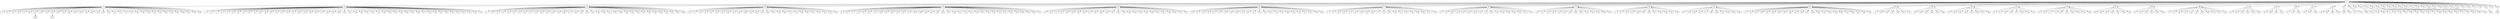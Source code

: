 digraph {
  1 -> 6;
  1 -> 33;
  1 -> 34;
  1 -> 36;
  1 -> 43;
  1 -> 53;
  1 -> 58;
  1 -> 87;
  1 -> 89;
  1 -> 107;
  1 -> 109;
  1 -> 110;
  1 -> 113;
  1 -> 119;
  1 -> 136;
  1 -> 141;
  1 -> 175;
  1 -> 178;
  1 -> 181;
  1 -> 183;
  1 -> 186;
  1 -> 219;
  1 -> 231;
  1 -> 246;
  1 -> 251;
  1 -> 252;
  1 -> 272;
  1 -> 280;
  1 -> 302;
  1 -> 307;
  1 -> 323;
  1 -> 324;
  1 -> 328;
  1 -> 330;
  1 -> 345;
  1 -> 346;
  1 -> 350;
  1 -> 351;
  1 -> 373;
  1 -> 374;
  1 -> 376;
  1 -> 403;
  1 -> 407;
  1 -> 415;
  1 -> 427;
  1 -> 435;
  1 -> 441;
  1 -> 455;
  1 -> 464;
  1 -> 477;
  1 -> 482;
  1 -> 485;
  1 -> 486;
  1 -> 490;
  6 -> 25;
  6 -> 37;
  6 -> 49;
  6 -> 60;
  6 -> 75;
  6 -> 96;
  6 -> 101;
  6 -> 116;
  6 -> 118;
  6 -> 132;
  6 -> 138;
  6 -> 144;
  6 -> 146;
  6 -> 147;
  6 -> 164;
  6 -> 191;
  6 -> 214;
  6 -> 224;
  6 -> 230;
  6 -> 233;
  6 -> 237;
  6 -> 270;
  6 -> 273;
  6 -> 278;
  6 -> 282;
  6 -> 334;
  6 -> 348;
  6 -> 356;
  6 -> 391;
  6 -> 401;
  6 -> 418;
  6 -> 443;
  6 -> 446;
  6 -> 451;
  6 -> 484;
  6 -> 496;
  33 -> 2;
  33 -> 4;
  33 -> 7;
  33 -> 12;
  33 -> 13;
  33 -> 26;
  33 -> 30;
  33 -> 35;
  33 -> 42;
  33 -> 52;
  33 -> 65;
  33 -> 66;
  33 -> 68;
  33 -> 86;
  33 -> 90;
  33 -> 100;
  33 -> 131;
  33 -> 140;
  33 -> 153;
  33 -> 158;
  33 -> 161;
  33 -> 174;
  33 -> 194;
  33 -> 199;
  33 -> 204;
  33 -> 221;
  33 -> 227;
  33 -> 240;
  33 -> 254;
  33 -> 255;
  33 -> 257;
  33 -> 279;
  33 -> 295;
  33 -> 335;
  33 -> 341;
  33 -> 343;
  33 -> 349;
  33 -> 355;
  33 -> 366;
  33 -> 377;
  33 -> 382;
  33 -> 390;
  33 -> 392;
  33 -> 393;
  33 -> 404;
  33 -> 420;
  33 -> 423;
  33 -> 444;
  33 -> 469;
  33 -> 474;
  34 -> 8;
  34 -> 19;
  34 -> 20;
  34 -> 24;
  34 -> 32;
  34 -> 48;
  34 -> 70;
  34 -> 82;
  34 -> 93;
  34 -> 135;
  34 -> 142;
  34 -> 150;
  34 -> 176;
  34 -> 179;
  34 -> 196;
  34 -> 217;
  34 -> 220;
  34 -> 242;
  34 -> 245;
  34 -> 276;
  34 -> 288;
  34 -> 300;
  34 -> 311;
  34 -> 336;
  34 -> 388;
  34 -> 400;
  34 -> 406;
  34 -> 434;
  34 -> 437;
  34 -> 442;
  34 -> 459;
  34 -> 460;
  34 -> 461;
  34 -> 483;
  34 -> 493;
  34 -> 499;
  36 -> 15;
  36 -> 21;
  36 -> 29;
  36 -> 40;
  36 -> 44;
  36 -> 104;
  36 -> 125;
  36 -> 149;
  36 -> 152;
  36 -> 156;
  36 -> 169;
  36 -> 215;
  36 -> 232;
  36 -> 259;
  36 -> 265;
  36 -> 319;
  36 -> 358;
  36 -> 365;
  36 -> 371;
  36 -> 372;
  36 -> 383;
  36 -> 387;
  36 -> 412;
  36 -> 414;
  36 -> 425;
  36 -> 433;
  36 -> 450;
  43 -> 55;
  43 -> 62;
  43 -> 77;
  43 -> 79;
  43 -> 92;
  43 -> 115;
  43 -> 117;
  43 -> 120;
  43 -> 121;
  43 -> 126;
  43 -> 145;
  43 -> 185;
  43 -> 197;
  43 -> 198;
  43 -> 228;
  43 -> 239;
  43 -> 247;
  43 -> 250;
  43 -> 253;
  43 -> 301;
  43 -> 309;
  43 -> 312;
  43 -> 315;
  43 -> 321;
  43 -> 333;
  43 -> 347;
  43 -> 353;
  43 -> 368;
  43 -> 378;
  43 -> 417;
  43 -> 430;
  43 -> 436;
  43 -> 448;
  43 -> 449;
  43 -> 466;
  43 -> 472;
  53 -> 10;
  53 -> 46;
  53 -> 51;
  53 -> 63;
  53 -> 98;
  53 -> 105;
  53 -> 124;
  53 -> 162;
  53 -> 171;
  53 -> 192;
  53 -> 193;
  53 -> 195;
  53 -> 241;
  53 -> 249;
  53 -> 296;
  53 -> 303;
  53 -> 318;
  53 -> 331;
  53 -> 338;
  53 -> 359;
  53 -> 361;
  53 -> 397;
  53 -> 429;
  53 -> 447;
  53 -> 470;
  53 -> 497;
  58 -> 38;
  58 -> 57;
  58 -> 59;
  58 -> 80;
  58 -> 127;
  58 -> 137;
  58 -> 139;
  58 -> 155;
  58 -> 168;
  58 -> 170;
  58 -> 187;
  58 -> 212;
  58 -> 274;
  58 -> 285;
  58 -> 287;
  58 -> 314;
  58 -> 326;
  58 -> 363;
  58 -> 375;
  58 -> 379;
  58 -> 421;
  58 -> 431;
  58 -> 456;
  58 -> 480;
  87 -> 0;
  87 -> 16;
  87 -> 39;
  87 -> 103;
  87 -> 112;
  87 -> 143;
  87 -> 205;
  87 -> 256;
  87 -> 269;
  87 -> 271;
  87 -> 275;
  87 -> 291;
  87 -> 305;
  87 -> 317;
  87 -> 337;
  87 -> 340;
  87 -> 398;
  87 -> 465;
  87 -> 471;
  87 -> 481;
  89 -> 47;
  89 -> 64;
  89 -> 129;
  89 -> 133;
  89 -> 154;
  89 -> 163;
  89 -> 166;
  89 -> 173;
  89 -> 210;
  89 -> 218;
  89 -> 225;
  89 -> 234;
  89 -> 236;
  89 -> 262;
  89 -> 362;
  89 -> 411;
  89 -> 413;
  107 -> 18;
  107 -> 41;
  107 -> 50;
  107 -> 69;
  107 -> 76;
  107 -> 114;
  107 -> 248;
  107 -> 395;
  107 -> 402;
  107 -> 416;
  107 -> 424;
  107 -> 426;
  107 -> 438;
  107 -> 479;
  109 -> 3;
  109 -> 27;
  109 -> 94;
  109 -> 123;
  109 -> 160;
  109 -> 238;
  109 -> 260;
  109 -> 267;
  109 -> 283;
  109 -> 360;
  109 -> 367;
  109 -> 399;
  110 -> 45;
  110 -> 74;
  110 -> 108;
  110 -> 151;
  110 -> 177;
  110 -> 294;
  110 -> 384;
  110 -> 410;
  110 -> 440;
  110 -> 492;
  110 -> 495;
  113 -> 9;
  113 -> 61;
  113 -> 91;
  113 -> 128;
  113 -> 167;
  113 -> 184;
  113 -> 203;
  113 -> 206;
  113 -> 208;
  113 -> 211;
  113 -> 229;
  113 -> 243;
  113 -> 268;
  113 -> 284;
  113 -> 329;
  113 -> 332;
  113 -> 369;
  113 -> 409;
  113 -> 453;
  113 -> 463;
  113 -> 467;
  113 -> 468;
  113 -> 498;
  119 -> 5;
  119 -> 190;
  119 -> 226;
  119 -> 264;
  119 -> 299;
  119 -> 432;
  119 -> 475;
  136 -> 28;
  136 -> 159;
  136 -> 188;
  136 -> 364;
  136 -> 458;
  136 -> 488;
  141 -> 31;
  141 -> 165;
  141 -> 182;
  141 -> 189;
  141 -> 316;
  141 -> 342;
  141 -> 457;
  141 -> 489;
  175 -> 81;
  175 -> 97;
  175 -> 99;
  175 -> 148;
  175 -> 172;
  175 -> 200;
  175 -> 216;
  175 -> 313;
  178 -> 11;
  178 -> 54;
  178 -> 72;
  178 -> 78;
  178 -> 106;
  178 -> 134;
  178 -> 298;
  178 -> 304;
  178 -> 310;
  178 -> 408;
  181 -> 209;
  181 -> 290;
  181 -> 339;
  181 -> 352;
  181 -> 357;
  181 -> 380;
  181 -> 478;
  183 -> 83;
  183 -> 84;
  183 -> 180;
  183 -> 207;
  183 -> 344;
  183 -> 491;
  186 -> 17;
  186 -> 67;
  186 -> 95;
  186 -> 122;
  186 -> 130;
  186 -> 244;
  186 -> 258;
  186 -> 306;
  186 -> 325;
  186 -> 422;
  186 -> 428;
  219 -> 111;
  219 -> 235;
  219 -> 263;
  219 -> 281;
  219 -> 452;
  219 -> 494;
  231 -> 102;
  231 -> 308;
  231 -> 370;
  231 -> 445;
  246 -> 23;
  246 -> 213;
  246 -> 385;
  251 -> 22;
  251 -> 157;
  251 -> 386;
  252 -> 56;
  252 -> 354;
  252 -> 394;
  252 -> 439;
  272 -> 266;
  272 -> 405;
  280 -> 277;
  280 -> 476;
  307 -> 286;
  307 -> 473;
  323 -> 223;
  323 -> 292;
  324 -> 71;
  328 -> 85;
  328 -> 88;
  328 -> 320;
  330 -> 381;
  345 -> 222;
  345 -> 419;
  346 -> 487;
  350 -> 14;
  350 -> 389;
  351 -> 261;
  373 -> 201;
  376 -> 327;
  403 -> 73;
  415 -> 297;
  427 -> 322;
  435 -> 289;
  435 -> 462;
  485 -> 454;
  490 -> 293;
  101 -> 396;
  132 -> 202;
}